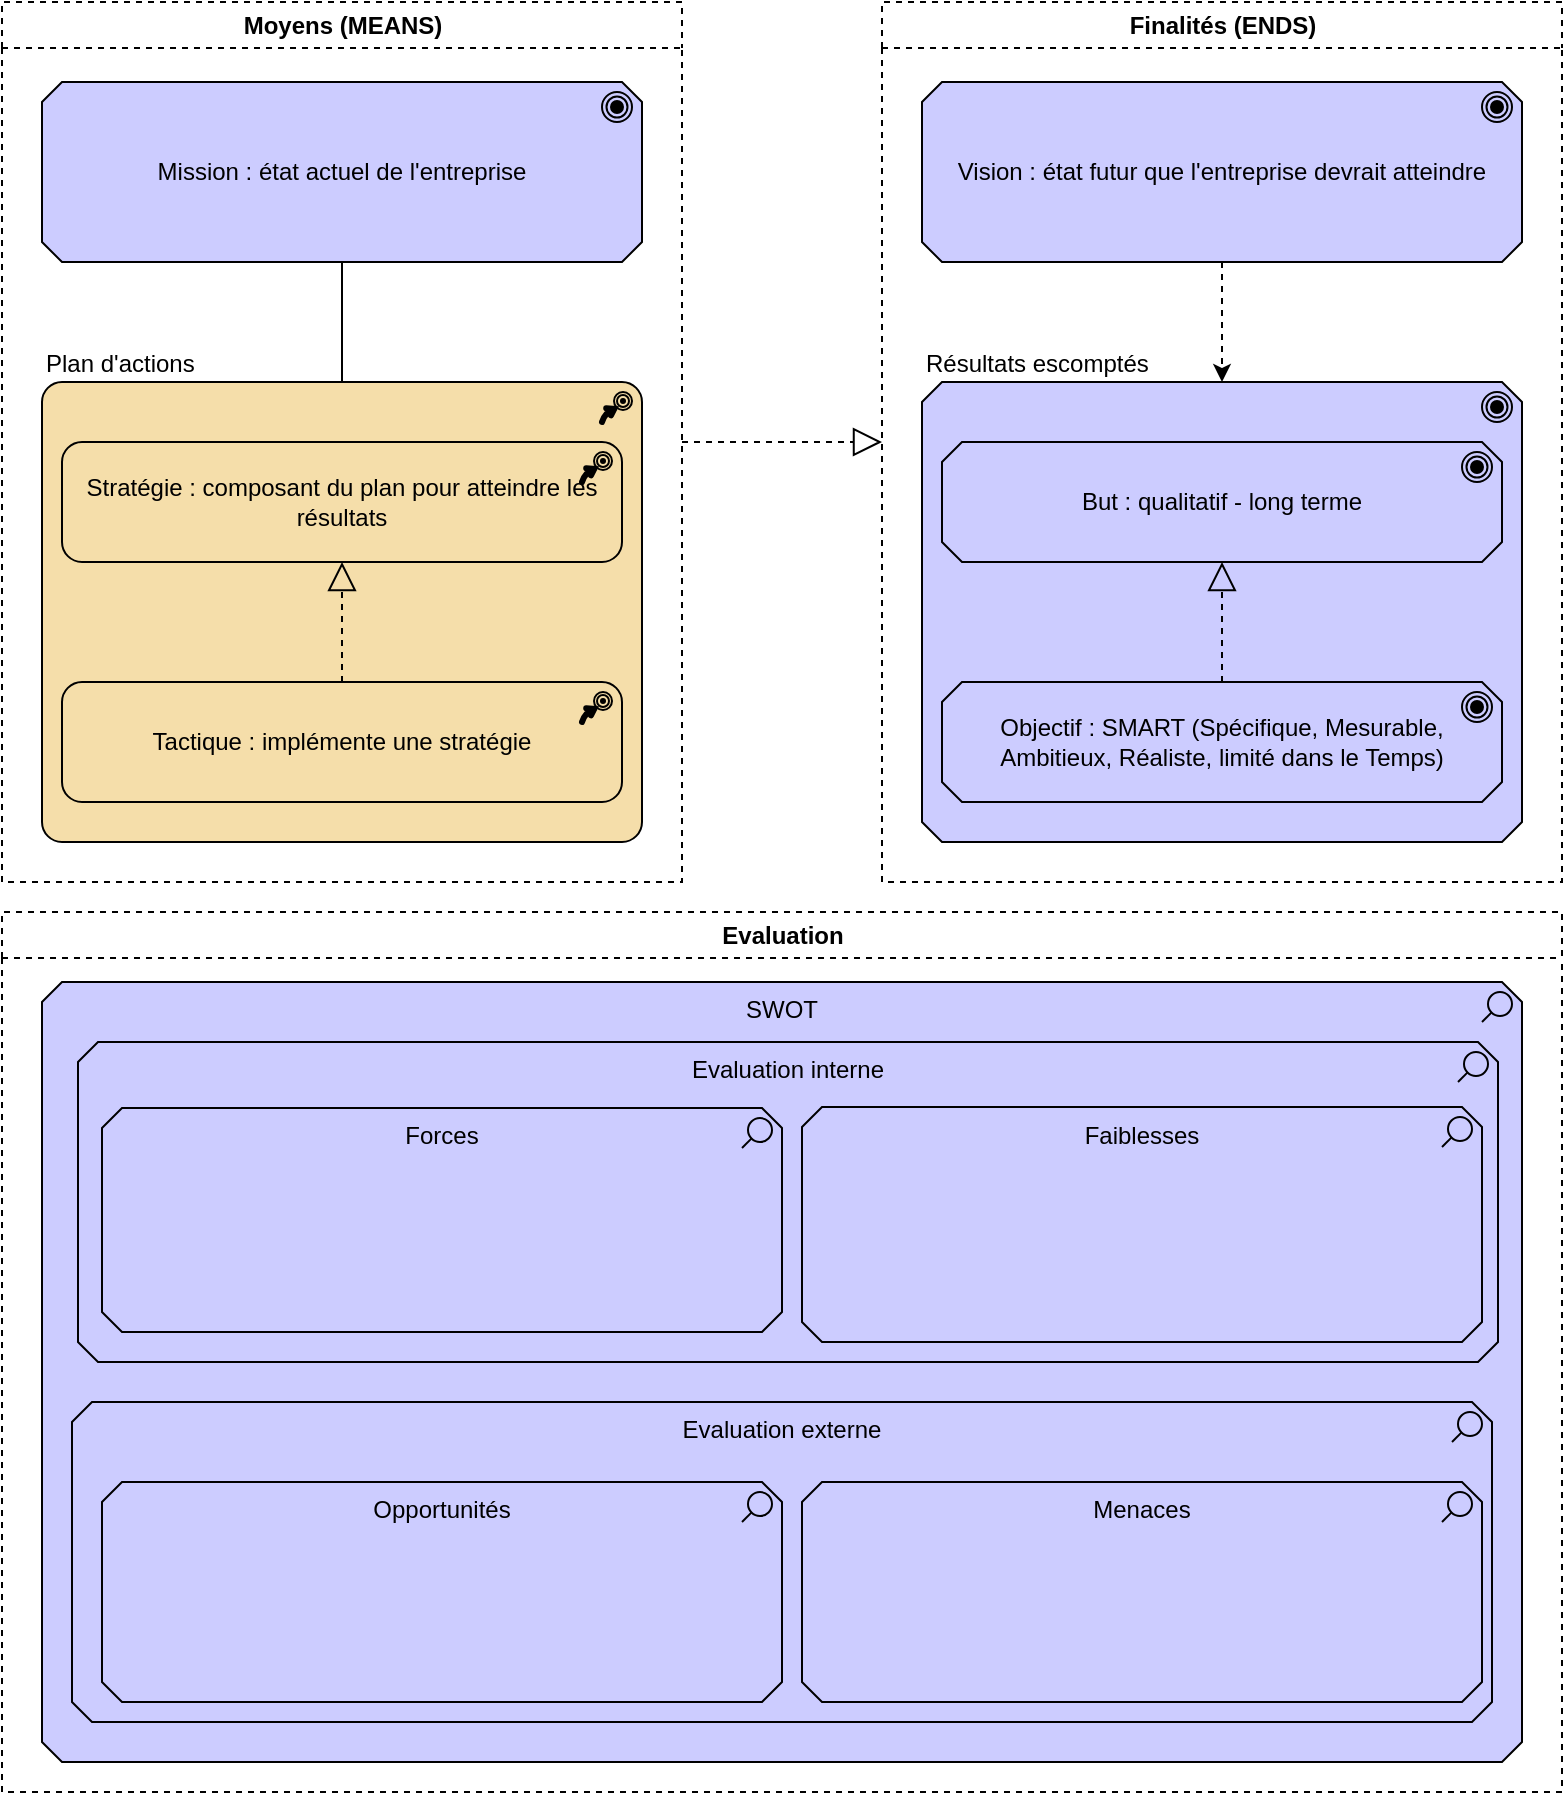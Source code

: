 <mxfile version="14.5.1" type="device"><diagram id="vyUpJP2zABHBVocjdXkO" name="Page-1"><mxGraphModel dx="1022" dy="589" grid="1" gridSize="10" guides="1" tooltips="1" connect="1" arrows="1" fold="1" page="1" pageScale="1" pageWidth="827" pageHeight="1169" math="0" shadow="0"><root><mxCell id="0"/><mxCell id="1" parent="0"/><mxCell id="4-pv9mD09-mEgDfZBc4K-11" value="Finalités (ENDS)" style="swimlane;html=1;dashed=1;" parent="1" vertex="1"><mxGeometry x="460" y="20" width="340" height="440" as="geometry"/></mxCell><mxCell id="4-pv9mD09-mEgDfZBc4K-14" style="edgeStyle=orthogonalEdgeStyle;rounded=0;orthogonalLoop=1;jettySize=auto;html=1;entryX=0.5;entryY=0;entryDx=0;entryDy=0;entryPerimeter=0;endArrow=classic;endFill=1;startArrow=none;startFill=0;dashed=1;" parent="4-pv9mD09-mEgDfZBc4K-11" source="4-pv9mD09-mEgDfZBc4K-12" target="4-pv9mD09-mEgDfZBc4K-13" edge="1"><mxGeometry relative="1" as="geometry"/></mxCell><mxCell id="4-pv9mD09-mEgDfZBc4K-12" value="Vision : état futur que l'entreprise devrait atteindre" style="html=1;outlineConnect=0;whiteSpace=wrap;fillColor=#CCCCFF;shape=mxgraph.archimate3.application;appType=goal;archiType=oct;" parent="4-pv9mD09-mEgDfZBc4K-11" vertex="1"><mxGeometry x="20" y="40" width="300" height="90" as="geometry"/></mxCell><mxCell id="4-pv9mD09-mEgDfZBc4K-13" value="Résultats escomptés" style="html=1;outlineConnect=0;whiteSpace=wrap;fillColor=#CCCCFF;shape=mxgraph.archimate3.application;appType=goal;archiType=oct;labelPosition=center;verticalLabelPosition=top;align=left;verticalAlign=bottom;" parent="4-pv9mD09-mEgDfZBc4K-11" vertex="1"><mxGeometry x="20" y="190" width="300" height="230" as="geometry"/></mxCell><mxCell id="4-pv9mD09-mEgDfZBc4K-15" value="But : qualitatif - long terme" style="html=1;outlineConnect=0;whiteSpace=wrap;fillColor=#CCCCFF;shape=mxgraph.archimate3.application;appType=goal;archiType=oct;" parent="4-pv9mD09-mEgDfZBc4K-11" vertex="1"><mxGeometry x="30" y="220" width="280" height="60" as="geometry"/></mxCell><mxCell id="4-pv9mD09-mEgDfZBc4K-16" value="Objectif : SMART (Spécifique, Mesurable, Ambitieux, Réaliste, limité dans le Temps)" style="html=1;outlineConnect=0;whiteSpace=wrap;fillColor=#CCCCFF;shape=mxgraph.archimate3.application;appType=goal;archiType=oct;" parent="4-pv9mD09-mEgDfZBc4K-11" vertex="1"><mxGeometry x="30" y="340" width="280" height="60" as="geometry"/></mxCell><mxCell id="4-pv9mD09-mEgDfZBc4K-19" value="" style="endArrow=block;dashed=1;endFill=0;endSize=12;html=1;rounded=0;entryX=0.5;entryY=1;entryDx=0;entryDy=0;entryPerimeter=0;" parent="4-pv9mD09-mEgDfZBc4K-11" source="4-pv9mD09-mEgDfZBc4K-16" target="4-pv9mD09-mEgDfZBc4K-15" edge="1"><mxGeometry width="160" relative="1" as="geometry"><mxPoint x="-200" y="350" as="sourcePoint"/><mxPoint x="-200" y="290" as="targetPoint"/></mxGeometry></mxCell><mxCell id="4-pv9mD09-mEgDfZBc4K-10" style="edgeStyle=orthogonalEdgeStyle;rounded=0;orthogonalLoop=1;jettySize=auto;html=1;entryX=0.5;entryY=1;entryDx=0;entryDy=0;entryPerimeter=0;endArrow=none;endFill=0;" parent="1" source="4-pv9mD09-mEgDfZBc4K-3" target="4-pv9mD09-mEgDfZBc4K-9" edge="1"><mxGeometry relative="1" as="geometry"/></mxCell><mxCell id="4-pv9mD09-mEgDfZBc4K-3" value="Plan d'actions" style="outlineConnect=0;whiteSpace=wrap;fillColor=#F5DEAA;shape=mxgraph.archimate3.application;appType=course;archiType=rounded;labelPosition=center;verticalLabelPosition=top;align=left;verticalAlign=bottom;spacingTop=0;html=1;horizontal=1;" parent="1" vertex="1"><mxGeometry x="40" y="210" width="300" height="230" as="geometry"/></mxCell><mxCell id="4-pv9mD09-mEgDfZBc4K-4" value="Stratégie : composant du plan pour atteindre les résultats" style="outlineConnect=0;whiteSpace=wrap;fillColor=#F5DEAA;shape=mxgraph.archimate3.application;appType=course;archiType=rounded;labelPosition=center;verticalLabelPosition=middle;align=center;verticalAlign=middle;spacingTop=0;html=1;horizontal=1;" parent="1" vertex="1"><mxGeometry x="50" y="240" width="280" height="60" as="geometry"/></mxCell><mxCell id="4-pv9mD09-mEgDfZBc4K-5" value="Tactique : implémente une stratégie" style="outlineConnect=0;whiteSpace=wrap;fillColor=#F5DEAA;shape=mxgraph.archimate3.application;appType=course;archiType=rounded;labelPosition=center;verticalLabelPosition=middle;align=center;verticalAlign=middle;spacingTop=0;html=1;horizontal=1;" parent="1" vertex="1"><mxGeometry x="50" y="360" width="280" height="60" as="geometry"/></mxCell><mxCell id="4-pv9mD09-mEgDfZBc4K-7" value="" style="endArrow=block;dashed=1;endFill=0;endSize=12;html=1;rounded=0;exitX=0.5;exitY=0;exitDx=0;exitDy=0;exitPerimeter=0;" parent="1" source="4-pv9mD09-mEgDfZBc4K-5" target="4-pv9mD09-mEgDfZBc4K-4" edge="1"><mxGeometry width="160" relative="1" as="geometry"><mxPoint x="280" y="130" as="sourcePoint"/><mxPoint x="440" y="130" as="targetPoint"/></mxGeometry></mxCell><mxCell id="4-pv9mD09-mEgDfZBc4K-8" value="Moyens (MEANS)" style="swimlane;html=1;dashed=1;" parent="1" vertex="1"><mxGeometry x="20" y="20" width="340" height="440" as="geometry"/></mxCell><mxCell id="4-pv9mD09-mEgDfZBc4K-9" value="Mission : état actuel de l'entreprise" style="html=1;outlineConnect=0;whiteSpace=wrap;fillColor=#CCCCFF;shape=mxgraph.archimate3.application;appType=goal;archiType=oct;" parent="4-pv9mD09-mEgDfZBc4K-8" vertex="1"><mxGeometry x="20" y="40" width="300" height="90" as="geometry"/></mxCell><mxCell id="4-pv9mD09-mEgDfZBc4K-20" value="" style="endArrow=block;dashed=1;endFill=0;endSize=12;html=1;rounded=0;entryX=0;entryY=0.5;entryDx=0;entryDy=0;exitX=1;exitY=0.5;exitDx=0;exitDy=0;" parent="1" source="4-pv9mD09-mEgDfZBc4K-8" target="4-pv9mD09-mEgDfZBc4K-11" edge="1"><mxGeometry width="160" relative="1" as="geometry"><mxPoint x="640" y="370" as="sourcePoint"/><mxPoint x="640" y="310" as="targetPoint"/></mxGeometry></mxCell><mxCell id="28kg1RmTMYybfg_PCbHH-3" value="SWOT" style="html=1;outlineConnect=0;whiteSpace=wrap;fillColor=#CCCCFF;shape=mxgraph.archimate3.application;appType=assess;archiType=oct;labelPosition=center;verticalLabelPosition=middle;align=center;verticalAlign=top;" parent="1" vertex="1"><mxGeometry x="40" y="510" width="740" height="390" as="geometry"/></mxCell><mxCell id="28kg1RmTMYybfg_PCbHH-5" value="Evaluation interne" style="html=1;outlineConnect=0;whiteSpace=wrap;fillColor=#CCCCFF;shape=mxgraph.archimate3.application;appType=assess;archiType=oct;verticalAlign=top;" parent="1" vertex="1"><mxGeometry x="58" y="540" width="710" height="160" as="geometry"/></mxCell><mxCell id="28kg1RmTMYybfg_PCbHH-6" value="Evaluation" style="swimlane;html=1;dashed=1;" parent="1" vertex="1"><mxGeometry x="20" y="475" width="780" height="440" as="geometry"/></mxCell><mxCell id="28kg1RmTMYybfg_PCbHH-8" value="Forces" style="html=1;outlineConnect=0;whiteSpace=wrap;fillColor=#CCCCFF;shape=mxgraph.archimate3.application;appType=assess;archiType=oct;verticalAlign=top;" parent="28kg1RmTMYybfg_PCbHH-6" vertex="1"><mxGeometry x="50" y="98" width="340" height="112" as="geometry"/></mxCell><mxCell id="28kg1RmTMYybfg_PCbHH-9" value="Faiblesses" style="html=1;outlineConnect=0;whiteSpace=wrap;fillColor=#CCCCFF;shape=mxgraph.archimate3.application;appType=assess;archiType=oct;verticalAlign=top;" parent="1" vertex="1"><mxGeometry x="420" y="572.5" width="340" height="117.5" as="geometry"/></mxCell><mxCell id="28kg1RmTMYybfg_PCbHH-10" value="Evaluation externe" style="html=1;outlineConnect=0;whiteSpace=wrap;fillColor=#CCCCFF;shape=mxgraph.archimate3.application;appType=assess;archiType=oct;verticalAlign=top;" parent="1" vertex="1"><mxGeometry x="55" y="720" width="710" height="160" as="geometry"/></mxCell><mxCell id="28kg1RmTMYybfg_PCbHH-11" value="Opportunités" style="html=1;outlineConnect=0;whiteSpace=wrap;fillColor=#CCCCFF;shape=mxgraph.archimate3.application;appType=assess;archiType=oct;verticalAlign=top;" parent="1" vertex="1"><mxGeometry x="70" y="760" width="340" height="110" as="geometry"/></mxCell><mxCell id="28kg1RmTMYybfg_PCbHH-12" value="Menaces" style="html=1;outlineConnect=0;whiteSpace=wrap;fillColor=#CCCCFF;shape=mxgraph.archimate3.application;appType=assess;archiType=oct;verticalAlign=top;" parent="1" vertex="1"><mxGeometry x="420" y="760" width="340" height="110" as="geometry"/></mxCell></root></mxGraphModel></diagram></mxfile>